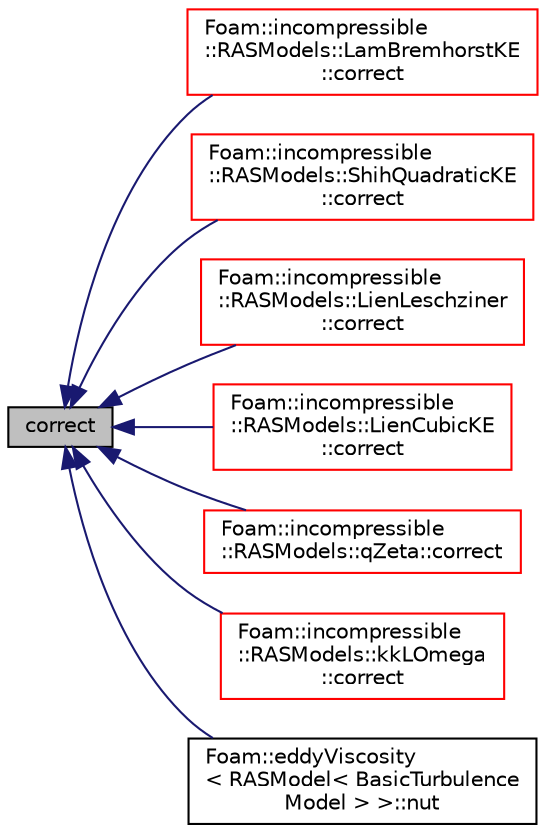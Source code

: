 digraph "correct"
{
  bgcolor="transparent";
  edge [fontname="Helvetica",fontsize="10",labelfontname="Helvetica",labelfontsize="10"];
  node [fontname="Helvetica",fontsize="10",shape=record];
  rankdir="LR";
  Node26 [label="correct",height=0.2,width=0.4,color="black", fillcolor="grey75", style="filled", fontcolor="black"];
  Node26 -> Node27 [dir="back",color="midnightblue",fontsize="10",style="solid",fontname="Helvetica"];
  Node27 [label="Foam::incompressible\l::RASModels::LamBremhorstKE\l::correct",height=0.2,width=0.4,color="red",URL="$a32061.html#a3ae44b28050c3aa494c1d8e18cf618c1",tooltip="Solve the turbulence equations and correct the turbulence viscosity. "];
  Node26 -> Node29 [dir="back",color="midnightblue",fontsize="10",style="solid",fontname="Helvetica"];
  Node29 [label="Foam::incompressible\l::RASModels::ShihQuadraticKE\l::correct",height=0.2,width=0.4,color="red",URL="$a32077.html#a3ae44b28050c3aa494c1d8e18cf618c1",tooltip="Solve the turbulence equations and correct the turbulence viscosity. "];
  Node26 -> Node31 [dir="back",color="midnightblue",fontsize="10",style="solid",fontname="Helvetica"];
  Node31 [label="Foam::incompressible\l::RASModels::LienLeschziner\l::correct",height=0.2,width=0.4,color="red",URL="$a32069.html#a3ae44b28050c3aa494c1d8e18cf618c1",tooltip="Solve the turbulence equations and correct the turbulence viscosity. "];
  Node26 -> Node33 [dir="back",color="midnightblue",fontsize="10",style="solid",fontname="Helvetica"];
  Node33 [label="Foam::incompressible\l::RASModels::LienCubicKE\l::correct",height=0.2,width=0.4,color="red",URL="$a32065.html#a3ae44b28050c3aa494c1d8e18cf618c1",tooltip="Solve the turbulence equations and correct the turbulence viscosity. "];
  Node26 -> Node35 [dir="back",color="midnightblue",fontsize="10",style="solid",fontname="Helvetica"];
  Node35 [label="Foam::incompressible\l::RASModels::qZeta::correct",height=0.2,width=0.4,color="red",URL="$a32073.html#a3ae44b28050c3aa494c1d8e18cf618c1",tooltip="Solve the turbulence equations and correct the turbulence viscosity. "];
  Node26 -> Node37 [dir="back",color="midnightblue",fontsize="10",style="solid",fontname="Helvetica"];
  Node37 [label="Foam::incompressible\l::RASModels::kkLOmega\l::correct",height=0.2,width=0.4,color="red",URL="$a32057.html#a3ae44b28050c3aa494c1d8e18cf618c1",tooltip="Solve the turbulence equations and correct the turbulence viscosity. "];
  Node26 -> Node39 [dir="back",color="midnightblue",fontsize="10",style="solid",fontname="Helvetica"];
  Node39 [label="Foam::eddyViscosity\l\< RASModel\< BasicTurbulence\lModel \> \>::nut",height=0.2,width=0.4,color="black",URL="$a32189.html#af18cf1ed2737ffbc8664412aa68cb87d",tooltip="Return the turbulence viscosity on patch. "];
}
